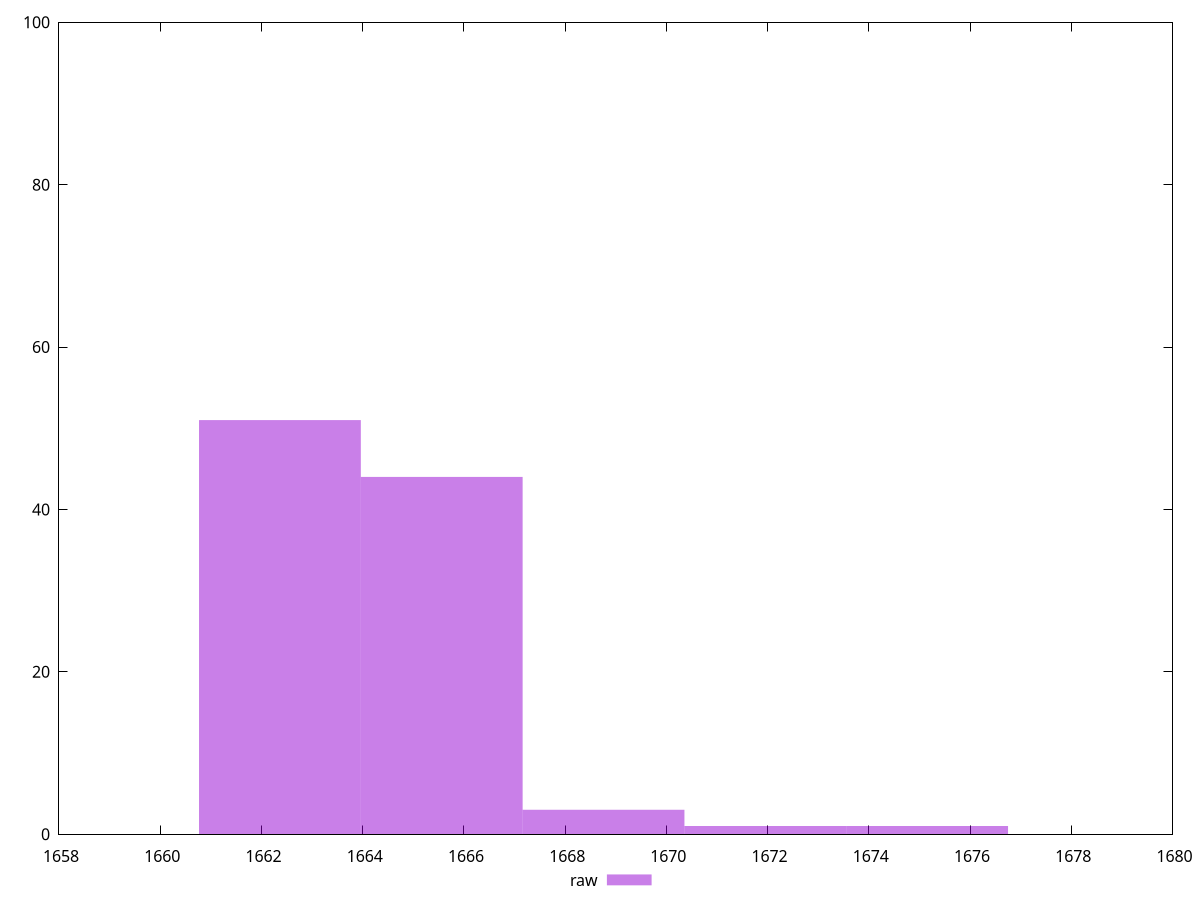 reset
set terminal svg size 640, 490 enhanced background rgb 'white'
set output "reprap/first-cpu-idle/samples/pages+cached+noexternal+nofonts+nosvg+noimg+nocss/raw/histogram.svg"

$raw <<EOF
1662.3648791856547 51
1665.56173472255 44
1668.7585902594456 3
1671.955445796341 1
1675.1523013332367 1
EOF

set key outside below
set boxwidth 3.1968555368954896
set yrange [0:100]
set style fill transparent solid 0.5 noborder

plot \
  $raw title "raw" with boxes, \


reset